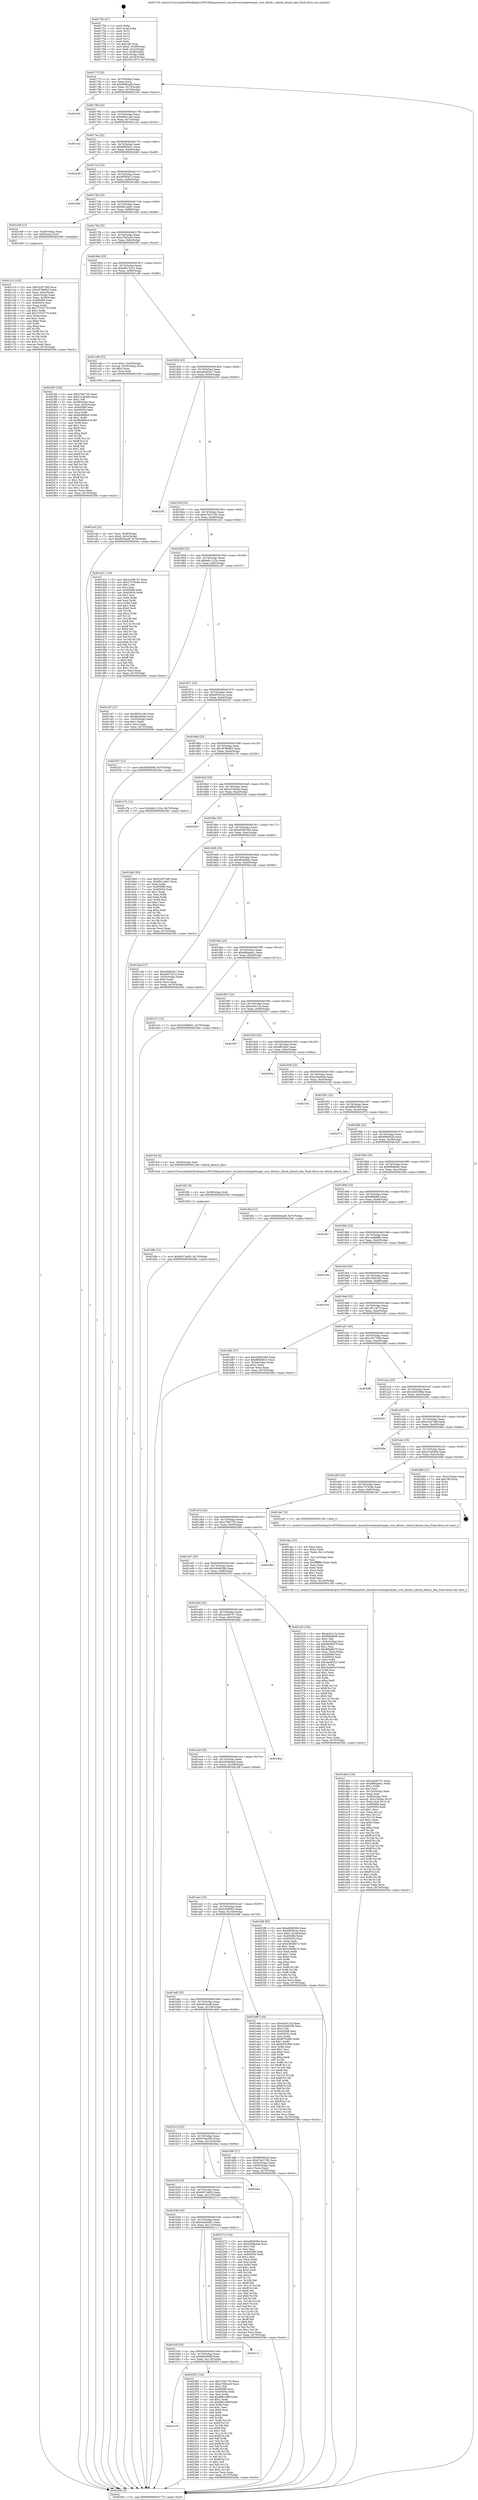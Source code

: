 digraph "0x401750" {
  label = "0x401750 (/mnt/c/Users/mathe/Desktop/tcc/POCII/binaries/extr_linuxdriverstargettarget_core_iblock.c_iblock_detach_hba_Final-ollvm.out::main(0))"
  labelloc = "t"
  node[shape=record]

  Entry [label="",width=0.3,height=0.3,shape=circle,fillcolor=black,style=filled]
  "0x40177f" [label="{
     0x40177f [23]\l
     | [instrs]\l
     &nbsp;&nbsp;0x40177f \<+3\>: mov -0x70(%rbp),%eax\l
     &nbsp;&nbsp;0x401782 \<+2\>: mov %eax,%ecx\l
     &nbsp;&nbsp;0x401784 \<+6\>: sub $0x84f0aa66,%ecx\l
     &nbsp;&nbsp;0x40178a \<+3\>: mov %eax,-0x74(%rbp)\l
     &nbsp;&nbsp;0x40178d \<+3\>: mov %ecx,-0x78(%rbp)\l
     &nbsp;&nbsp;0x401790 \<+6\>: je 0000000000402163 \<main+0xa13\>\l
  }"]
  "0x402163" [label="{
     0x402163\l
  }", style=dashed]
  "0x401796" [label="{
     0x401796 [22]\l
     | [instrs]\l
     &nbsp;&nbsp;0x401796 \<+5\>: jmp 000000000040179b \<main+0x4b\>\l
     &nbsp;&nbsp;0x40179b \<+3\>: mov -0x74(%rbp),%eax\l
     &nbsp;&nbsp;0x40179e \<+5\>: sub $0x895e1c6e,%eax\l
     &nbsp;&nbsp;0x4017a3 \<+3\>: mov %eax,-0x7c(%rbp)\l
     &nbsp;&nbsp;0x4017a6 \<+6\>: je 0000000000401ca2 \<main+0x552\>\l
  }"]
  Exit [label="",width=0.3,height=0.3,shape=circle,fillcolor=black,style=filled,peripheries=2]
  "0x401ca2" [label="{
     0x401ca2\l
  }", style=dashed]
  "0x4017ac" [label="{
     0x4017ac [22]\l
     | [instrs]\l
     &nbsp;&nbsp;0x4017ac \<+5\>: jmp 00000000004017b1 \<main+0x61\>\l
     &nbsp;&nbsp;0x4017b1 \<+3\>: mov -0x74(%rbp),%eax\l
     &nbsp;&nbsp;0x4017b4 \<+5\>: sub $0x8ef45b31,%eax\l
     &nbsp;&nbsp;0x4017b9 \<+3\>: mov %eax,-0x80(%rbp)\l
     &nbsp;&nbsp;0x4017bc \<+6\>: je 0000000000402249 \<main+0xaf9\>\l
  }"]
  "0x401b78" [label="{
     0x401b78\l
  }", style=dashed]
  "0x402249" [label="{
     0x402249\l
  }", style=dashed]
  "0x4017c2" [label="{
     0x4017c2 [25]\l
     | [instrs]\l
     &nbsp;&nbsp;0x4017c2 \<+5\>: jmp 00000000004017c7 \<main+0x77\>\l
     &nbsp;&nbsp;0x4017c7 \<+3\>: mov -0x74(%rbp),%eax\l
     &nbsp;&nbsp;0x4017ca \<+5\>: sub $0x8f385813,%eax\l
     &nbsp;&nbsp;0x4017cf \<+6\>: mov %eax,-0x84(%rbp)\l
     &nbsp;&nbsp;0x4017d5 \<+6\>: je 0000000000401b9d \<main+0x44d\>\l
  }"]
  "0x402363" [label="{
     0x402363 [144]\l
     | [instrs]\l
     &nbsp;&nbsp;0x402363 \<+5\>: mov $0x276b77f3,%eax\l
     &nbsp;&nbsp;0x402368 \<+5\>: mov $0xa70b5a20,%ecx\l
     &nbsp;&nbsp;0x40236d \<+2\>: mov $0x1,%dl\l
     &nbsp;&nbsp;0x40236f \<+7\>: mov 0x405068,%esi\l
     &nbsp;&nbsp;0x402376 \<+7\>: mov 0x405054,%edi\l
     &nbsp;&nbsp;0x40237d \<+3\>: mov %esi,%r8d\l
     &nbsp;&nbsp;0x402380 \<+7\>: add $0xd9610f9f,%r8d\l
     &nbsp;&nbsp;0x402387 \<+4\>: sub $0x1,%r8d\l
     &nbsp;&nbsp;0x40238b \<+7\>: sub $0xd9610f9f,%r8d\l
     &nbsp;&nbsp;0x402392 \<+4\>: imul %r8d,%esi\l
     &nbsp;&nbsp;0x402396 \<+3\>: and $0x1,%esi\l
     &nbsp;&nbsp;0x402399 \<+3\>: cmp $0x0,%esi\l
     &nbsp;&nbsp;0x40239c \<+4\>: sete %r9b\l
     &nbsp;&nbsp;0x4023a0 \<+3\>: cmp $0xa,%edi\l
     &nbsp;&nbsp;0x4023a3 \<+4\>: setl %r10b\l
     &nbsp;&nbsp;0x4023a7 \<+3\>: mov %r9b,%r11b\l
     &nbsp;&nbsp;0x4023aa \<+4\>: xor $0xff,%r11b\l
     &nbsp;&nbsp;0x4023ae \<+3\>: mov %r10b,%bl\l
     &nbsp;&nbsp;0x4023b1 \<+3\>: xor $0xff,%bl\l
     &nbsp;&nbsp;0x4023b4 \<+3\>: xor $0x1,%dl\l
     &nbsp;&nbsp;0x4023b7 \<+3\>: mov %r11b,%r14b\l
     &nbsp;&nbsp;0x4023ba \<+4\>: and $0xff,%r14b\l
     &nbsp;&nbsp;0x4023be \<+3\>: and %dl,%r9b\l
     &nbsp;&nbsp;0x4023c1 \<+3\>: mov %bl,%r15b\l
     &nbsp;&nbsp;0x4023c4 \<+4\>: and $0xff,%r15b\l
     &nbsp;&nbsp;0x4023c8 \<+3\>: and %dl,%r10b\l
     &nbsp;&nbsp;0x4023cb \<+3\>: or %r9b,%r14b\l
     &nbsp;&nbsp;0x4023ce \<+3\>: or %r10b,%r15b\l
     &nbsp;&nbsp;0x4023d1 \<+3\>: xor %r15b,%r14b\l
     &nbsp;&nbsp;0x4023d4 \<+3\>: or %bl,%r11b\l
     &nbsp;&nbsp;0x4023d7 \<+4\>: xor $0xff,%r11b\l
     &nbsp;&nbsp;0x4023db \<+3\>: or $0x1,%dl\l
     &nbsp;&nbsp;0x4023de \<+3\>: and %dl,%r11b\l
     &nbsp;&nbsp;0x4023e1 \<+3\>: or %r11b,%r14b\l
     &nbsp;&nbsp;0x4023e4 \<+4\>: test $0x1,%r14b\l
     &nbsp;&nbsp;0x4023e8 \<+3\>: cmovne %ecx,%eax\l
     &nbsp;&nbsp;0x4023eb \<+3\>: mov %eax,-0x70(%rbp)\l
     &nbsp;&nbsp;0x4023ee \<+5\>: jmp 000000000040258c \<main+0xe3c\>\l
  }"]
  "0x401b9d" [label="{
     0x401b9d\l
  }", style=dashed]
  "0x4017db" [label="{
     0x4017db [25]\l
     | [instrs]\l
     &nbsp;&nbsp;0x4017db \<+5\>: jmp 00000000004017e0 \<main+0x90\>\l
     &nbsp;&nbsp;0x4017e0 \<+3\>: mov -0x74(%rbp),%eax\l
     &nbsp;&nbsp;0x4017e3 \<+5\>: sub $0x99c1ad41,%eax\l
     &nbsp;&nbsp;0x4017e8 \<+6\>: mov %eax,-0x88(%rbp)\l
     &nbsp;&nbsp;0x4017ee \<+6\>: je 0000000000401c08 \<main+0x4b8\>\l
  }"]
  "0x401b5f" [label="{
     0x401b5f [25]\l
     | [instrs]\l
     &nbsp;&nbsp;0x401b5f \<+5\>: jmp 0000000000401b64 \<main+0x414\>\l
     &nbsp;&nbsp;0x401b64 \<+3\>: mov -0x74(%rbp),%eax\l
     &nbsp;&nbsp;0x401b67 \<+5\>: sub $0x6b00056f,%eax\l
     &nbsp;&nbsp;0x401b6c \<+6\>: mov %eax,-0x118(%rbp)\l
     &nbsp;&nbsp;0x401b72 \<+6\>: je 0000000000402363 \<main+0xc13\>\l
  }"]
  "0x401c08" [label="{
     0x401c08 [13]\l
     | [instrs]\l
     &nbsp;&nbsp;0x401c08 \<+4\>: mov -0x48(%rbp),%rax\l
     &nbsp;&nbsp;0x401c0c \<+4\>: mov 0x8(%rax),%rdi\l
     &nbsp;&nbsp;0x401c10 \<+5\>: call 0000000000401060 \<atoi@plt\>\l
     | [calls]\l
     &nbsp;&nbsp;0x401060 \{1\} (unknown)\l
  }"]
  "0x4017f4" [label="{
     0x4017f4 [25]\l
     | [instrs]\l
     &nbsp;&nbsp;0x4017f4 \<+5\>: jmp 00000000004017f9 \<main+0xa9\>\l
     &nbsp;&nbsp;0x4017f9 \<+3\>: mov -0x74(%rbp),%eax\l
     &nbsp;&nbsp;0x4017fc \<+5\>: sub $0xa70b5a20,%eax\l
     &nbsp;&nbsp;0x401801 \<+6\>: mov %eax,-0x8c(%rbp)\l
     &nbsp;&nbsp;0x401807 \<+6\>: je 00000000004023f3 \<main+0xca3\>\l
  }"]
  "0x402111" [label="{
     0x402111\l
  }", style=dashed]
  "0x4023f3" [label="{
     0x4023f3 [150]\l
     | [instrs]\l
     &nbsp;&nbsp;0x4023f3 \<+5\>: mov $0x276b77f3,%eax\l
     &nbsp;&nbsp;0x4023f8 \<+5\>: mov $0x231e045d,%ecx\l
     &nbsp;&nbsp;0x4023fd \<+2\>: mov $0x1,%dl\l
     &nbsp;&nbsp;0x4023ff \<+3\>: mov -0x38(%rbp),%esi\l
     &nbsp;&nbsp;0x402402 \<+3\>: mov %esi,-0x2c(%rbp)\l
     &nbsp;&nbsp;0x402405 \<+7\>: mov 0x405068,%esi\l
     &nbsp;&nbsp;0x40240c \<+7\>: mov 0x405054,%edi\l
     &nbsp;&nbsp;0x402413 \<+3\>: mov %esi,%r8d\l
     &nbsp;&nbsp;0x402416 \<+7\>: add $0xfb096bc0,%r8d\l
     &nbsp;&nbsp;0x40241d \<+4\>: sub $0x1,%r8d\l
     &nbsp;&nbsp;0x402421 \<+7\>: sub $0xfb096bc0,%r8d\l
     &nbsp;&nbsp;0x402428 \<+4\>: imul %r8d,%esi\l
     &nbsp;&nbsp;0x40242c \<+3\>: and $0x1,%esi\l
     &nbsp;&nbsp;0x40242f \<+3\>: cmp $0x0,%esi\l
     &nbsp;&nbsp;0x402432 \<+4\>: sete %r9b\l
     &nbsp;&nbsp;0x402436 \<+3\>: cmp $0xa,%edi\l
     &nbsp;&nbsp;0x402439 \<+4\>: setl %r10b\l
     &nbsp;&nbsp;0x40243d \<+3\>: mov %r9b,%r11b\l
     &nbsp;&nbsp;0x402440 \<+4\>: xor $0xff,%r11b\l
     &nbsp;&nbsp;0x402444 \<+3\>: mov %r10b,%bl\l
     &nbsp;&nbsp;0x402447 \<+3\>: xor $0xff,%bl\l
     &nbsp;&nbsp;0x40244a \<+3\>: xor $0x1,%dl\l
     &nbsp;&nbsp;0x40244d \<+3\>: mov %r11b,%r14b\l
     &nbsp;&nbsp;0x402450 \<+4\>: and $0xff,%r14b\l
     &nbsp;&nbsp;0x402454 \<+3\>: and %dl,%r9b\l
     &nbsp;&nbsp;0x402457 \<+3\>: mov %bl,%r15b\l
     &nbsp;&nbsp;0x40245a \<+4\>: and $0xff,%r15b\l
     &nbsp;&nbsp;0x40245e \<+3\>: and %dl,%r10b\l
     &nbsp;&nbsp;0x402461 \<+3\>: or %r9b,%r14b\l
     &nbsp;&nbsp;0x402464 \<+3\>: or %r10b,%r15b\l
     &nbsp;&nbsp;0x402467 \<+3\>: xor %r15b,%r14b\l
     &nbsp;&nbsp;0x40246a \<+3\>: or %bl,%r11b\l
     &nbsp;&nbsp;0x40246d \<+4\>: xor $0xff,%r11b\l
     &nbsp;&nbsp;0x402471 \<+3\>: or $0x1,%dl\l
     &nbsp;&nbsp;0x402474 \<+3\>: and %dl,%r11b\l
     &nbsp;&nbsp;0x402477 \<+3\>: or %r11b,%r14b\l
     &nbsp;&nbsp;0x40247a \<+4\>: test $0x1,%r14b\l
     &nbsp;&nbsp;0x40247e \<+3\>: cmovne %ecx,%eax\l
     &nbsp;&nbsp;0x402481 \<+3\>: mov %eax,-0x70(%rbp)\l
     &nbsp;&nbsp;0x402484 \<+5\>: jmp 000000000040258c \<main+0xe3c\>\l
  }"]
  "0x40180d" [label="{
     0x40180d [25]\l
     | [instrs]\l
     &nbsp;&nbsp;0x40180d \<+5\>: jmp 0000000000401812 \<main+0xc2\>\l
     &nbsp;&nbsp;0x401812 \<+3\>: mov -0x74(%rbp),%eax\l
     &nbsp;&nbsp;0x401815 \<+5\>: sub $0xa9072d12,%eax\l
     &nbsp;&nbsp;0x40181a \<+6\>: mov %eax,-0x90(%rbp)\l
     &nbsp;&nbsp;0x401820 \<+6\>: je 0000000000401cd8 \<main+0x588\>\l
  }"]
  "0x401b46" [label="{
     0x401b46 [25]\l
     | [instrs]\l
     &nbsp;&nbsp;0x401b46 \<+5\>: jmp 0000000000401b4b \<main+0x3fb\>\l
     &nbsp;&nbsp;0x401b4b \<+3\>: mov -0x74(%rbp),%eax\l
     &nbsp;&nbsp;0x401b4e \<+5\>: sub $0x6a2ebd01,%eax\l
     &nbsp;&nbsp;0x401b53 \<+6\>: mov %eax,-0x114(%rbp)\l
     &nbsp;&nbsp;0x401b59 \<+6\>: je 0000000000402111 \<main+0x9c1\>\l
  }"]
  "0x401cd8" [label="{
     0x401cd8 [23]\l
     | [instrs]\l
     &nbsp;&nbsp;0x401cd8 \<+7\>: movl $0x1,-0x50(%rbp)\l
     &nbsp;&nbsp;0x401cdf \<+4\>: movslq -0x50(%rbp),%rax\l
     &nbsp;&nbsp;0x401ce3 \<+4\>: shl $0x2,%rax\l
     &nbsp;&nbsp;0x401ce7 \<+3\>: mov %rax,%rdi\l
     &nbsp;&nbsp;0x401cea \<+5\>: call 0000000000401050 \<malloc@plt\>\l
     | [calls]\l
     &nbsp;&nbsp;0x401050 \{1\} (unknown)\l
  }"]
  "0x401826" [label="{
     0x401826 [25]\l
     | [instrs]\l
     &nbsp;&nbsp;0x401826 \<+5\>: jmp 000000000040182b \<main+0xdb\>\l
     &nbsp;&nbsp;0x40182b \<+3\>: mov -0x74(%rbp),%eax\l
     &nbsp;&nbsp;0x40182e \<+5\>: sub $0xad4d43a7,%eax\l
     &nbsp;&nbsp;0x401833 \<+6\>: mov %eax,-0x94(%rbp)\l
     &nbsp;&nbsp;0x401839 \<+6\>: je 0000000000402255 \<main+0xb05\>\l
  }"]
  "0x402272" [label="{
     0x402272 [134]\l
     | [instrs]\l
     &nbsp;&nbsp;0x402272 \<+5\>: mov $0xef0b9384,%eax\l
     &nbsp;&nbsp;0x402277 \<+5\>: mov $0x42b8e4ad,%ecx\l
     &nbsp;&nbsp;0x40227c \<+2\>: mov $0x1,%dl\l
     &nbsp;&nbsp;0x40227e \<+2\>: xor %esi,%esi\l
     &nbsp;&nbsp;0x402280 \<+7\>: mov 0x405068,%edi\l
     &nbsp;&nbsp;0x402287 \<+8\>: mov 0x405054,%r8d\l
     &nbsp;&nbsp;0x40228f \<+3\>: sub $0x1,%esi\l
     &nbsp;&nbsp;0x402292 \<+3\>: mov %edi,%r9d\l
     &nbsp;&nbsp;0x402295 \<+3\>: add %esi,%r9d\l
     &nbsp;&nbsp;0x402298 \<+4\>: imul %r9d,%edi\l
     &nbsp;&nbsp;0x40229c \<+3\>: and $0x1,%edi\l
     &nbsp;&nbsp;0x40229f \<+3\>: cmp $0x0,%edi\l
     &nbsp;&nbsp;0x4022a2 \<+4\>: sete %r10b\l
     &nbsp;&nbsp;0x4022a6 \<+4\>: cmp $0xa,%r8d\l
     &nbsp;&nbsp;0x4022aa \<+4\>: setl %r11b\l
     &nbsp;&nbsp;0x4022ae \<+3\>: mov %r10b,%bl\l
     &nbsp;&nbsp;0x4022b1 \<+3\>: xor $0xff,%bl\l
     &nbsp;&nbsp;0x4022b4 \<+3\>: mov %r11b,%r14b\l
     &nbsp;&nbsp;0x4022b7 \<+4\>: xor $0xff,%r14b\l
     &nbsp;&nbsp;0x4022bb \<+3\>: xor $0x0,%dl\l
     &nbsp;&nbsp;0x4022be \<+3\>: mov %bl,%r15b\l
     &nbsp;&nbsp;0x4022c1 \<+4\>: and $0x0,%r15b\l
     &nbsp;&nbsp;0x4022c5 \<+3\>: and %dl,%r10b\l
     &nbsp;&nbsp;0x4022c8 \<+3\>: mov %r14b,%r12b\l
     &nbsp;&nbsp;0x4022cb \<+4\>: and $0x0,%r12b\l
     &nbsp;&nbsp;0x4022cf \<+3\>: and %dl,%r11b\l
     &nbsp;&nbsp;0x4022d2 \<+3\>: or %r10b,%r15b\l
     &nbsp;&nbsp;0x4022d5 \<+3\>: or %r11b,%r12b\l
     &nbsp;&nbsp;0x4022d8 \<+3\>: xor %r12b,%r15b\l
     &nbsp;&nbsp;0x4022db \<+3\>: or %r14b,%bl\l
     &nbsp;&nbsp;0x4022de \<+3\>: xor $0xff,%bl\l
     &nbsp;&nbsp;0x4022e1 \<+3\>: or $0x0,%dl\l
     &nbsp;&nbsp;0x4022e4 \<+2\>: and %dl,%bl\l
     &nbsp;&nbsp;0x4022e6 \<+3\>: or %bl,%r15b\l
     &nbsp;&nbsp;0x4022e9 \<+4\>: test $0x1,%r15b\l
     &nbsp;&nbsp;0x4022ed \<+3\>: cmovne %ecx,%eax\l
     &nbsp;&nbsp;0x4022f0 \<+3\>: mov %eax,-0x70(%rbp)\l
     &nbsp;&nbsp;0x4022f3 \<+5\>: jmp 000000000040258c \<main+0xe3c\>\l
  }"]
  "0x402255" [label="{
     0x402255\l
  }", style=dashed]
  "0x40183f" [label="{
     0x40183f [25]\l
     | [instrs]\l
     &nbsp;&nbsp;0x40183f \<+5\>: jmp 0000000000401844 \<main+0xf4\>\l
     &nbsp;&nbsp;0x401844 \<+3\>: mov -0x74(%rbp),%eax\l
     &nbsp;&nbsp;0x401847 \<+5\>: sub $0xb7e01785,%eax\l
     &nbsp;&nbsp;0x40184c \<+6\>: mov %eax,-0x98(%rbp)\l
     &nbsp;&nbsp;0x401852 \<+6\>: je 0000000000401d21 \<main+0x5d1\>\l
  }"]
  "0x401b2d" [label="{
     0x401b2d [25]\l
     | [instrs]\l
     &nbsp;&nbsp;0x401b2d \<+5\>: jmp 0000000000401b32 \<main+0x3e2\>\l
     &nbsp;&nbsp;0x401b32 \<+3\>: mov -0x74(%rbp),%eax\l
     &nbsp;&nbsp;0x401b35 \<+5\>: sub $0x6937ab93,%eax\l
     &nbsp;&nbsp;0x401b3a \<+6\>: mov %eax,-0x110(%rbp)\l
     &nbsp;&nbsp;0x401b40 \<+6\>: je 0000000000402272 \<main+0xb22\>\l
  }"]
  "0x401d21" [label="{
     0x401d21 [134]\l
     | [instrs]\l
     &nbsp;&nbsp;0x401d21 \<+5\>: mov $0x2e26b747,%eax\l
     &nbsp;&nbsp;0x401d26 \<+5\>: mov $0x27479c9e,%ecx\l
     &nbsp;&nbsp;0x401d2b \<+2\>: mov $0x1,%dl\l
     &nbsp;&nbsp;0x401d2d \<+2\>: xor %esi,%esi\l
     &nbsp;&nbsp;0x401d2f \<+7\>: mov 0x405068,%edi\l
     &nbsp;&nbsp;0x401d36 \<+8\>: mov 0x405054,%r8d\l
     &nbsp;&nbsp;0x401d3e \<+3\>: sub $0x1,%esi\l
     &nbsp;&nbsp;0x401d41 \<+3\>: mov %edi,%r9d\l
     &nbsp;&nbsp;0x401d44 \<+3\>: add %esi,%r9d\l
     &nbsp;&nbsp;0x401d47 \<+4\>: imul %r9d,%edi\l
     &nbsp;&nbsp;0x401d4b \<+3\>: and $0x1,%edi\l
     &nbsp;&nbsp;0x401d4e \<+3\>: cmp $0x0,%edi\l
     &nbsp;&nbsp;0x401d51 \<+4\>: sete %r10b\l
     &nbsp;&nbsp;0x401d55 \<+4\>: cmp $0xa,%r8d\l
     &nbsp;&nbsp;0x401d59 \<+4\>: setl %r11b\l
     &nbsp;&nbsp;0x401d5d \<+3\>: mov %r10b,%bl\l
     &nbsp;&nbsp;0x401d60 \<+3\>: xor $0xff,%bl\l
     &nbsp;&nbsp;0x401d63 \<+3\>: mov %r11b,%r14b\l
     &nbsp;&nbsp;0x401d66 \<+4\>: xor $0xff,%r14b\l
     &nbsp;&nbsp;0x401d6a \<+3\>: xor $0x0,%dl\l
     &nbsp;&nbsp;0x401d6d \<+3\>: mov %bl,%r15b\l
     &nbsp;&nbsp;0x401d70 \<+4\>: and $0x0,%r15b\l
     &nbsp;&nbsp;0x401d74 \<+3\>: and %dl,%r10b\l
     &nbsp;&nbsp;0x401d77 \<+3\>: mov %r14b,%r12b\l
     &nbsp;&nbsp;0x401d7a \<+4\>: and $0x0,%r12b\l
     &nbsp;&nbsp;0x401d7e \<+3\>: and %dl,%r11b\l
     &nbsp;&nbsp;0x401d81 \<+3\>: or %r10b,%r15b\l
     &nbsp;&nbsp;0x401d84 \<+3\>: or %r11b,%r12b\l
     &nbsp;&nbsp;0x401d87 \<+3\>: xor %r12b,%r15b\l
     &nbsp;&nbsp;0x401d8a \<+3\>: or %r14b,%bl\l
     &nbsp;&nbsp;0x401d8d \<+3\>: xor $0xff,%bl\l
     &nbsp;&nbsp;0x401d90 \<+3\>: or $0x0,%dl\l
     &nbsp;&nbsp;0x401d93 \<+2\>: and %dl,%bl\l
     &nbsp;&nbsp;0x401d95 \<+3\>: or %bl,%r15b\l
     &nbsp;&nbsp;0x401d98 \<+4\>: test $0x1,%r15b\l
     &nbsp;&nbsp;0x401d9c \<+3\>: cmovne %ecx,%eax\l
     &nbsp;&nbsp;0x401d9f \<+3\>: mov %eax,-0x70(%rbp)\l
     &nbsp;&nbsp;0x401da2 \<+5\>: jmp 000000000040258c \<main+0xe3c\>\l
  }"]
  "0x401858" [label="{
     0x401858 [25]\l
     | [instrs]\l
     &nbsp;&nbsp;0x401858 \<+5\>: jmp 000000000040185d \<main+0x10d\>\l
     &nbsp;&nbsp;0x40185d \<+3\>: mov -0x74(%rbp),%eax\l
     &nbsp;&nbsp;0x401860 \<+5\>: sub $0xb8c1122e,%eax\l
     &nbsp;&nbsp;0x401865 \<+6\>: mov %eax,-0x9c(%rbp)\l
     &nbsp;&nbsp;0x40186b \<+6\>: je 0000000000401c87 \<main+0x537\>\l
  }"]
  "0x4020ea" [label="{
     0x4020ea\l
  }", style=dashed]
  "0x401c87" [label="{
     0x401c87 [27]\l
     | [instrs]\l
     &nbsp;&nbsp;0x401c87 \<+5\>: mov $0x895e1c6e,%eax\l
     &nbsp;&nbsp;0x401c8c \<+5\>: mov $0xd6cdd4dc,%ecx\l
     &nbsp;&nbsp;0x401c91 \<+3\>: mov -0x30(%rbp),%edx\l
     &nbsp;&nbsp;0x401c94 \<+3\>: cmp $0x1,%edx\l
     &nbsp;&nbsp;0x401c97 \<+3\>: cmovl %ecx,%eax\l
     &nbsp;&nbsp;0x401c9a \<+3\>: mov %eax,-0x70(%rbp)\l
     &nbsp;&nbsp;0x401c9d \<+5\>: jmp 000000000040258c \<main+0xe3c\>\l
  }"]
  "0x401871" [label="{
     0x401871 [25]\l
     | [instrs]\l
     &nbsp;&nbsp;0x401871 \<+5\>: jmp 0000000000401876 \<main+0x126\>\l
     &nbsp;&nbsp;0x401876 \<+3\>: mov -0x74(%rbp),%eax\l
     &nbsp;&nbsp;0x401879 \<+5\>: sub $0xbf5581ee,%eax\l
     &nbsp;&nbsp;0x40187e \<+6\>: mov %eax,-0xa0(%rbp)\l
     &nbsp;&nbsp;0x401884 \<+6\>: je 0000000000402357 \<main+0xc07\>\l
  }"]
  "0x401fdb" [label="{
     0x401fdb [12]\l
     | [instrs]\l
     &nbsp;&nbsp;0x401fdb \<+7\>: movl $0x6937ab93,-0x70(%rbp)\l
     &nbsp;&nbsp;0x401fe2 \<+5\>: jmp 000000000040258c \<main+0xe3c\>\l
  }"]
  "0x402357" [label="{
     0x402357 [12]\l
     | [instrs]\l
     &nbsp;&nbsp;0x402357 \<+7\>: movl $0x6b00056f,-0x70(%rbp)\l
     &nbsp;&nbsp;0x40235e \<+5\>: jmp 000000000040258c \<main+0xe3c\>\l
  }"]
  "0x40188a" [label="{
     0x40188a [25]\l
     | [instrs]\l
     &nbsp;&nbsp;0x40188a \<+5\>: jmp 000000000040188f \<main+0x13f\>\l
     &nbsp;&nbsp;0x40188f \<+3\>: mov -0x74(%rbp),%eax\l
     &nbsp;&nbsp;0x401892 \<+5\>: sub $0xc879b8b5,%eax\l
     &nbsp;&nbsp;0x401897 \<+6\>: mov %eax,-0xa4(%rbp)\l
     &nbsp;&nbsp;0x40189d \<+6\>: je 0000000000401c7b \<main+0x52b\>\l
  }"]
  "0x401fd2" [label="{
     0x401fd2 [9]\l
     | [instrs]\l
     &nbsp;&nbsp;0x401fd2 \<+4\>: mov -0x58(%rbp),%rdi\l
     &nbsp;&nbsp;0x401fd6 \<+5\>: call 0000000000401030 \<free@plt\>\l
     | [calls]\l
     &nbsp;&nbsp;0x401030 \{1\} (unknown)\l
  }"]
  "0x401c7b" [label="{
     0x401c7b [12]\l
     | [instrs]\l
     &nbsp;&nbsp;0x401c7b \<+7\>: movl $0xb8c1122e,-0x70(%rbp)\l
     &nbsp;&nbsp;0x401c82 \<+5\>: jmp 000000000040258c \<main+0xe3c\>\l
  }"]
  "0x4018a3" [label="{
     0x4018a3 [25]\l
     | [instrs]\l
     &nbsp;&nbsp;0x4018a3 \<+5\>: jmp 00000000004018a8 \<main+0x158\>\l
     &nbsp;&nbsp;0x4018a8 \<+3\>: mov -0x74(%rbp),%eax\l
     &nbsp;&nbsp;0x4018ab \<+5\>: sub $0xcb74dcbe,%eax\l
     &nbsp;&nbsp;0x4018b0 \<+6\>: mov %eax,-0xa8(%rbp)\l
     &nbsp;&nbsp;0x4018b6 \<+6\>: je 0000000000402526 \<main+0xdd6\>\l
  }"]
  "0x401de0" [label="{
     0x401de0 [156]\l
     | [instrs]\l
     &nbsp;&nbsp;0x401de0 \<+5\>: mov $0x2e26b747,%ecx\l
     &nbsp;&nbsp;0x401de5 \<+5\>: mov $0xd86aabe1,%edx\l
     &nbsp;&nbsp;0x401dea \<+3\>: mov $0x1,%r8b\l
     &nbsp;&nbsp;0x401ded \<+2\>: xor %esi,%esi\l
     &nbsp;&nbsp;0x401def \<+6\>: mov -0x120(%rbp),%edi\l
     &nbsp;&nbsp;0x401df5 \<+3\>: imul %eax,%edi\l
     &nbsp;&nbsp;0x401df8 \<+4\>: mov -0x58(%rbp),%r9\l
     &nbsp;&nbsp;0x401dfc \<+4\>: movslq -0x5c(%rbp),%r10\l
     &nbsp;&nbsp;0x401e00 \<+4\>: mov %edi,(%r9,%r10,4)\l
     &nbsp;&nbsp;0x401e04 \<+7\>: mov 0x405068,%eax\l
     &nbsp;&nbsp;0x401e0b \<+7\>: mov 0x405054,%edi\l
     &nbsp;&nbsp;0x401e12 \<+3\>: sub $0x1,%esi\l
     &nbsp;&nbsp;0x401e15 \<+3\>: mov %eax,%r11d\l
     &nbsp;&nbsp;0x401e18 \<+3\>: add %esi,%r11d\l
     &nbsp;&nbsp;0x401e1b \<+4\>: imul %r11d,%eax\l
     &nbsp;&nbsp;0x401e1f \<+3\>: and $0x1,%eax\l
     &nbsp;&nbsp;0x401e22 \<+3\>: cmp $0x0,%eax\l
     &nbsp;&nbsp;0x401e25 \<+3\>: sete %bl\l
     &nbsp;&nbsp;0x401e28 \<+3\>: cmp $0xa,%edi\l
     &nbsp;&nbsp;0x401e2b \<+4\>: setl %r14b\l
     &nbsp;&nbsp;0x401e2f \<+3\>: mov %bl,%r15b\l
     &nbsp;&nbsp;0x401e32 \<+4\>: xor $0xff,%r15b\l
     &nbsp;&nbsp;0x401e36 \<+3\>: mov %r14b,%r12b\l
     &nbsp;&nbsp;0x401e39 \<+4\>: xor $0xff,%r12b\l
     &nbsp;&nbsp;0x401e3d \<+4\>: xor $0x1,%r8b\l
     &nbsp;&nbsp;0x401e41 \<+3\>: mov %r15b,%r13b\l
     &nbsp;&nbsp;0x401e44 \<+4\>: and $0xff,%r13b\l
     &nbsp;&nbsp;0x401e48 \<+3\>: and %r8b,%bl\l
     &nbsp;&nbsp;0x401e4b \<+3\>: mov %r12b,%al\l
     &nbsp;&nbsp;0x401e4e \<+2\>: and $0xff,%al\l
     &nbsp;&nbsp;0x401e50 \<+3\>: and %r8b,%r14b\l
     &nbsp;&nbsp;0x401e53 \<+3\>: or %bl,%r13b\l
     &nbsp;&nbsp;0x401e56 \<+3\>: or %r14b,%al\l
     &nbsp;&nbsp;0x401e59 \<+3\>: xor %al,%r13b\l
     &nbsp;&nbsp;0x401e5c \<+3\>: or %r12b,%r15b\l
     &nbsp;&nbsp;0x401e5f \<+4\>: xor $0xff,%r15b\l
     &nbsp;&nbsp;0x401e63 \<+4\>: or $0x1,%r8b\l
     &nbsp;&nbsp;0x401e67 \<+3\>: and %r8b,%r15b\l
     &nbsp;&nbsp;0x401e6a \<+3\>: or %r15b,%r13b\l
     &nbsp;&nbsp;0x401e6d \<+4\>: test $0x1,%r13b\l
     &nbsp;&nbsp;0x401e71 \<+3\>: cmovne %edx,%ecx\l
     &nbsp;&nbsp;0x401e74 \<+3\>: mov %ecx,-0x70(%rbp)\l
     &nbsp;&nbsp;0x401e77 \<+5\>: jmp 000000000040258c \<main+0xe3c\>\l
  }"]
  "0x402526" [label="{
     0x402526\l
  }", style=dashed]
  "0x4018bc" [label="{
     0x4018bc [25]\l
     | [instrs]\l
     &nbsp;&nbsp;0x4018bc \<+5\>: jmp 00000000004018c1 \<main+0x171\>\l
     &nbsp;&nbsp;0x4018c1 \<+3\>: mov -0x74(%rbp),%eax\l
     &nbsp;&nbsp;0x4018c4 \<+5\>: sub $0xd30922b0,%eax\l
     &nbsp;&nbsp;0x4018c9 \<+6\>: mov %eax,-0xac(%rbp)\l
     &nbsp;&nbsp;0x4018cf \<+6\>: je 0000000000401bb5 \<main+0x465\>\l
  }"]
  "0x401dac" [label="{
     0x401dac [52]\l
     | [instrs]\l
     &nbsp;&nbsp;0x401dac \<+2\>: xor %ecx,%ecx\l
     &nbsp;&nbsp;0x401dae \<+5\>: mov $0x2,%edx\l
     &nbsp;&nbsp;0x401db3 \<+6\>: mov %edx,-0x11c(%rbp)\l
     &nbsp;&nbsp;0x401db9 \<+1\>: cltd\l
     &nbsp;&nbsp;0x401dba \<+6\>: mov -0x11c(%rbp),%esi\l
     &nbsp;&nbsp;0x401dc0 \<+2\>: idiv %esi\l
     &nbsp;&nbsp;0x401dc2 \<+6\>: imul $0xfffffffe,%edx,%edx\l
     &nbsp;&nbsp;0x401dc8 \<+2\>: mov %ecx,%edi\l
     &nbsp;&nbsp;0x401dca \<+2\>: sub %edx,%edi\l
     &nbsp;&nbsp;0x401dcc \<+2\>: mov %ecx,%edx\l
     &nbsp;&nbsp;0x401dce \<+3\>: sub $0x1,%edx\l
     &nbsp;&nbsp;0x401dd1 \<+2\>: add %edx,%edi\l
     &nbsp;&nbsp;0x401dd3 \<+2\>: sub %edi,%ecx\l
     &nbsp;&nbsp;0x401dd5 \<+6\>: mov %ecx,-0x120(%rbp)\l
     &nbsp;&nbsp;0x401ddb \<+5\>: call 0000000000401160 \<next_i\>\l
     | [calls]\l
     &nbsp;&nbsp;0x401160 \{1\} (/mnt/c/Users/mathe/Desktop/tcc/POCII/binaries/extr_linuxdriverstargettarget_core_iblock.c_iblock_detach_hba_Final-ollvm.out::next_i)\l
  }"]
  "0x401bb5" [label="{
     0x401bb5 [83]\l
     | [instrs]\l
     &nbsp;&nbsp;0x401bb5 \<+5\>: mov $0x22c873d9,%eax\l
     &nbsp;&nbsp;0x401bba \<+5\>: mov $0x99c1ad41,%ecx\l
     &nbsp;&nbsp;0x401bbf \<+2\>: xor %edx,%edx\l
     &nbsp;&nbsp;0x401bc1 \<+7\>: mov 0x405068,%esi\l
     &nbsp;&nbsp;0x401bc8 \<+7\>: mov 0x405054,%edi\l
     &nbsp;&nbsp;0x401bcf \<+3\>: sub $0x1,%edx\l
     &nbsp;&nbsp;0x401bd2 \<+3\>: mov %esi,%r8d\l
     &nbsp;&nbsp;0x401bd5 \<+3\>: add %edx,%r8d\l
     &nbsp;&nbsp;0x401bd8 \<+4\>: imul %r8d,%esi\l
     &nbsp;&nbsp;0x401bdc \<+3\>: and $0x1,%esi\l
     &nbsp;&nbsp;0x401bdf \<+3\>: cmp $0x0,%esi\l
     &nbsp;&nbsp;0x401be2 \<+4\>: sete %r9b\l
     &nbsp;&nbsp;0x401be6 \<+3\>: cmp $0xa,%edi\l
     &nbsp;&nbsp;0x401be9 \<+4\>: setl %r10b\l
     &nbsp;&nbsp;0x401bed \<+3\>: mov %r9b,%r11b\l
     &nbsp;&nbsp;0x401bf0 \<+3\>: and %r10b,%r11b\l
     &nbsp;&nbsp;0x401bf3 \<+3\>: xor %r10b,%r9b\l
     &nbsp;&nbsp;0x401bf6 \<+3\>: or %r9b,%r11b\l
     &nbsp;&nbsp;0x401bf9 \<+4\>: test $0x1,%r11b\l
     &nbsp;&nbsp;0x401bfd \<+3\>: cmovne %ecx,%eax\l
     &nbsp;&nbsp;0x401c00 \<+3\>: mov %eax,-0x70(%rbp)\l
     &nbsp;&nbsp;0x401c03 \<+5\>: jmp 000000000040258c \<main+0xe3c\>\l
  }"]
  "0x4018d5" [label="{
     0x4018d5 [25]\l
     | [instrs]\l
     &nbsp;&nbsp;0x4018d5 \<+5\>: jmp 00000000004018da \<main+0x18a\>\l
     &nbsp;&nbsp;0x4018da \<+3\>: mov -0x74(%rbp),%eax\l
     &nbsp;&nbsp;0x4018dd \<+5\>: sub $0xd6cdd4dc,%eax\l
     &nbsp;&nbsp;0x4018e2 \<+6\>: mov %eax,-0xb0(%rbp)\l
     &nbsp;&nbsp;0x4018e8 \<+6\>: je 0000000000401cbd \<main+0x56d\>\l
  }"]
  "0x401b14" [label="{
     0x401b14 [25]\l
     | [instrs]\l
     &nbsp;&nbsp;0x401b14 \<+5\>: jmp 0000000000401b19 \<main+0x3c9\>\l
     &nbsp;&nbsp;0x401b19 \<+3\>: mov -0x74(%rbp),%eax\l
     &nbsp;&nbsp;0x401b1c \<+5\>: sub $0x615ea35b,%eax\l
     &nbsp;&nbsp;0x401b21 \<+6\>: mov %eax,-0x10c(%rbp)\l
     &nbsp;&nbsp;0x401b27 \<+6\>: je 00000000004020ea \<main+0x99a\>\l
  }"]
  "0x401cbd" [label="{
     0x401cbd [27]\l
     | [instrs]\l
     &nbsp;&nbsp;0x401cbd \<+5\>: mov $0xad4d43a7,%eax\l
     &nbsp;&nbsp;0x401cc2 \<+5\>: mov $0xa9072d12,%ecx\l
     &nbsp;&nbsp;0x401cc7 \<+3\>: mov -0x30(%rbp),%edx\l
     &nbsp;&nbsp;0x401cca \<+3\>: cmp $0x0,%edx\l
     &nbsp;&nbsp;0x401ccd \<+3\>: cmove %ecx,%eax\l
     &nbsp;&nbsp;0x401cd0 \<+3\>: mov %eax,-0x70(%rbp)\l
     &nbsp;&nbsp;0x401cd3 \<+5\>: jmp 000000000040258c \<main+0xe3c\>\l
  }"]
  "0x4018ee" [label="{
     0x4018ee [25]\l
     | [instrs]\l
     &nbsp;&nbsp;0x4018ee \<+5\>: jmp 00000000004018f3 \<main+0x1a3\>\l
     &nbsp;&nbsp;0x4018f3 \<+3\>: mov -0x74(%rbp),%eax\l
     &nbsp;&nbsp;0x4018f6 \<+5\>: sub $0xd86aabe1,%eax\l
     &nbsp;&nbsp;0x4018fb \<+6\>: mov %eax,-0xb4(%rbp)\l
     &nbsp;&nbsp;0x401901 \<+6\>: je 0000000000401e7c \<main+0x72c\>\l
  }"]
  "0x401d06" [label="{
     0x401d06 [27]\l
     | [instrs]\l
     &nbsp;&nbsp;0x401d06 \<+5\>: mov $0xf6809b26,%eax\l
     &nbsp;&nbsp;0x401d0b \<+5\>: mov $0xb7e01785,%ecx\l
     &nbsp;&nbsp;0x401d10 \<+3\>: mov -0x5c(%rbp),%edx\l
     &nbsp;&nbsp;0x401d13 \<+3\>: cmp -0x50(%rbp),%edx\l
     &nbsp;&nbsp;0x401d16 \<+3\>: cmovl %ecx,%eax\l
     &nbsp;&nbsp;0x401d19 \<+3\>: mov %eax,-0x70(%rbp)\l
     &nbsp;&nbsp;0x401d1c \<+5\>: jmp 000000000040258c \<main+0xe3c\>\l
  }"]
  "0x401e7c" [label="{
     0x401e7c [12]\l
     | [instrs]\l
     &nbsp;&nbsp;0x401e7c \<+7\>: movl $0x520f00b3,-0x70(%rbp)\l
     &nbsp;&nbsp;0x401e83 \<+5\>: jmp 000000000040258c \<main+0xe3c\>\l
  }"]
  "0x401907" [label="{
     0x401907 [25]\l
     | [instrs]\l
     &nbsp;&nbsp;0x401907 \<+5\>: jmp 000000000040190c \<main+0x1bc\>\l
     &nbsp;&nbsp;0x40190c \<+3\>: mov -0x74(%rbp),%eax\l
     &nbsp;&nbsp;0x40190f \<+5\>: sub $0xdcf3c13a,%eax\l
     &nbsp;&nbsp;0x401914 \<+6\>: mov %eax,-0xb8(%rbp)\l
     &nbsp;&nbsp;0x40191a \<+6\>: je 0000000000402507 \<main+0xdb7\>\l
  }"]
  "0x401afb" [label="{
     0x401afb [25]\l
     | [instrs]\l
     &nbsp;&nbsp;0x401afb \<+5\>: jmp 0000000000401b00 \<main+0x3b0\>\l
     &nbsp;&nbsp;0x401b00 \<+3\>: mov -0x74(%rbp),%eax\l
     &nbsp;&nbsp;0x401b03 \<+5\>: sub $0x6054acff,%eax\l
     &nbsp;&nbsp;0x401b08 \<+6\>: mov %eax,-0x108(%rbp)\l
     &nbsp;&nbsp;0x401b0e \<+6\>: je 0000000000401d06 \<main+0x5b6\>\l
  }"]
  "0x402507" [label="{
     0x402507\l
  }", style=dashed]
  "0x401920" [label="{
     0x401920 [25]\l
     | [instrs]\l
     &nbsp;&nbsp;0x401920 \<+5\>: jmp 0000000000401925 \<main+0x1d5\>\l
     &nbsp;&nbsp;0x401925 \<+3\>: mov -0x74(%rbp),%eax\l
     &nbsp;&nbsp;0x401928 \<+5\>: sub $0xdf61dfcc,%eax\l
     &nbsp;&nbsp;0x40192d \<+6\>: mov %eax,-0xbc(%rbp)\l
     &nbsp;&nbsp;0x401933 \<+6\>: je 000000000040203a \<main+0x8ea\>\l
  }"]
  "0x401e88" [label="{
     0x401e88 [144]\l
     | [instrs]\l
     &nbsp;&nbsp;0x401e88 \<+5\>: mov $0xdcf3c13a,%eax\l
     &nbsp;&nbsp;0x401e8d \<+5\>: mov $0x2d446208,%ecx\l
     &nbsp;&nbsp;0x401e92 \<+2\>: mov $0x1,%dl\l
     &nbsp;&nbsp;0x401e94 \<+7\>: mov 0x405068,%esi\l
     &nbsp;&nbsp;0x401e9b \<+7\>: mov 0x405054,%edi\l
     &nbsp;&nbsp;0x401ea2 \<+3\>: mov %esi,%r8d\l
     &nbsp;&nbsp;0x401ea5 \<+7\>: add $0x6f7028f0,%r8d\l
     &nbsp;&nbsp;0x401eac \<+4\>: sub $0x1,%r8d\l
     &nbsp;&nbsp;0x401eb0 \<+7\>: sub $0x6f7028f0,%r8d\l
     &nbsp;&nbsp;0x401eb7 \<+4\>: imul %r8d,%esi\l
     &nbsp;&nbsp;0x401ebb \<+3\>: and $0x1,%esi\l
     &nbsp;&nbsp;0x401ebe \<+3\>: cmp $0x0,%esi\l
     &nbsp;&nbsp;0x401ec1 \<+4\>: sete %r9b\l
     &nbsp;&nbsp;0x401ec5 \<+3\>: cmp $0xa,%edi\l
     &nbsp;&nbsp;0x401ec8 \<+4\>: setl %r10b\l
     &nbsp;&nbsp;0x401ecc \<+3\>: mov %r9b,%r11b\l
     &nbsp;&nbsp;0x401ecf \<+4\>: xor $0xff,%r11b\l
     &nbsp;&nbsp;0x401ed3 \<+3\>: mov %r10b,%bl\l
     &nbsp;&nbsp;0x401ed6 \<+3\>: xor $0xff,%bl\l
     &nbsp;&nbsp;0x401ed9 \<+3\>: xor $0x1,%dl\l
     &nbsp;&nbsp;0x401edc \<+3\>: mov %r11b,%r14b\l
     &nbsp;&nbsp;0x401edf \<+4\>: and $0xff,%r14b\l
     &nbsp;&nbsp;0x401ee3 \<+3\>: and %dl,%r9b\l
     &nbsp;&nbsp;0x401ee6 \<+3\>: mov %bl,%r15b\l
     &nbsp;&nbsp;0x401ee9 \<+4\>: and $0xff,%r15b\l
     &nbsp;&nbsp;0x401eed \<+3\>: and %dl,%r10b\l
     &nbsp;&nbsp;0x401ef0 \<+3\>: or %r9b,%r14b\l
     &nbsp;&nbsp;0x401ef3 \<+3\>: or %r10b,%r15b\l
     &nbsp;&nbsp;0x401ef6 \<+3\>: xor %r15b,%r14b\l
     &nbsp;&nbsp;0x401ef9 \<+3\>: or %bl,%r11b\l
     &nbsp;&nbsp;0x401efc \<+4\>: xor $0xff,%r11b\l
     &nbsp;&nbsp;0x401f00 \<+3\>: or $0x1,%dl\l
     &nbsp;&nbsp;0x401f03 \<+3\>: and %dl,%r11b\l
     &nbsp;&nbsp;0x401f06 \<+3\>: or %r11b,%r14b\l
     &nbsp;&nbsp;0x401f09 \<+4\>: test $0x1,%r14b\l
     &nbsp;&nbsp;0x401f0d \<+3\>: cmovne %ecx,%eax\l
     &nbsp;&nbsp;0x401f10 \<+3\>: mov %eax,-0x70(%rbp)\l
     &nbsp;&nbsp;0x401f13 \<+5\>: jmp 000000000040258c \<main+0xe3c\>\l
  }"]
  "0x40203a" [label="{
     0x40203a\l
  }", style=dashed]
  "0x401939" [label="{
     0x401939 [25]\l
     | [instrs]\l
     &nbsp;&nbsp;0x401939 \<+5\>: jmp 000000000040193e \<main+0x1ee\>\l
     &nbsp;&nbsp;0x40193e \<+3\>: mov -0x74(%rbp),%eax\l
     &nbsp;&nbsp;0x401941 \<+5\>: sub $0xe39ad0ad,%eax\l
     &nbsp;&nbsp;0x401946 \<+6\>: mov %eax,-0xc0(%rbp)\l
     &nbsp;&nbsp;0x40194c \<+6\>: je 0000000000402182 \<main+0xa32\>\l
  }"]
  "0x401ae2" [label="{
     0x401ae2 [25]\l
     | [instrs]\l
     &nbsp;&nbsp;0x401ae2 \<+5\>: jmp 0000000000401ae7 \<main+0x397\>\l
     &nbsp;&nbsp;0x401ae7 \<+3\>: mov -0x74(%rbp),%eax\l
     &nbsp;&nbsp;0x401aea \<+5\>: sub $0x520f00b3,%eax\l
     &nbsp;&nbsp;0x401aef \<+6\>: mov %eax,-0x104(%rbp)\l
     &nbsp;&nbsp;0x401af5 \<+6\>: je 0000000000401e88 \<main+0x738\>\l
  }"]
  "0x402182" [label="{
     0x402182\l
  }", style=dashed]
  "0x401952" [label="{
     0x401952 [25]\l
     | [instrs]\l
     &nbsp;&nbsp;0x401952 \<+5\>: jmp 0000000000401957 \<main+0x207\>\l
     &nbsp;&nbsp;0x401957 \<+3\>: mov -0x74(%rbp),%eax\l
     &nbsp;&nbsp;0x40195a \<+5\>: sub $0xef0b9384,%eax\l
     &nbsp;&nbsp;0x40195f \<+6\>: mov %eax,-0xc4(%rbp)\l
     &nbsp;&nbsp;0x401965 \<+6\>: je 0000000000402572 \<main+0xe22\>\l
  }"]
  "0x4022f8" [label="{
     0x4022f8 [95]\l
     | [instrs]\l
     &nbsp;&nbsp;0x4022f8 \<+5\>: mov $0xef0b9384,%eax\l
     &nbsp;&nbsp;0x4022fd \<+5\>: mov $0xbf5581ee,%ecx\l
     &nbsp;&nbsp;0x402302 \<+7\>: movl $0x0,-0x38(%rbp)\l
     &nbsp;&nbsp;0x402309 \<+7\>: mov 0x405068,%edx\l
     &nbsp;&nbsp;0x402310 \<+7\>: mov 0x405054,%esi\l
     &nbsp;&nbsp;0x402317 \<+2\>: mov %edx,%edi\l
     &nbsp;&nbsp;0x402319 \<+6\>: sub $0x43948b74,%edi\l
     &nbsp;&nbsp;0x40231f \<+3\>: sub $0x1,%edi\l
     &nbsp;&nbsp;0x402322 \<+6\>: add $0x43948b74,%edi\l
     &nbsp;&nbsp;0x402328 \<+3\>: imul %edi,%edx\l
     &nbsp;&nbsp;0x40232b \<+3\>: and $0x1,%edx\l
     &nbsp;&nbsp;0x40232e \<+3\>: cmp $0x0,%edx\l
     &nbsp;&nbsp;0x402331 \<+4\>: sete %r8b\l
     &nbsp;&nbsp;0x402335 \<+3\>: cmp $0xa,%esi\l
     &nbsp;&nbsp;0x402338 \<+4\>: setl %r9b\l
     &nbsp;&nbsp;0x40233c \<+3\>: mov %r8b,%r10b\l
     &nbsp;&nbsp;0x40233f \<+3\>: and %r9b,%r10b\l
     &nbsp;&nbsp;0x402342 \<+3\>: xor %r9b,%r8b\l
     &nbsp;&nbsp;0x402345 \<+3\>: or %r8b,%r10b\l
     &nbsp;&nbsp;0x402348 \<+4\>: test $0x1,%r10b\l
     &nbsp;&nbsp;0x40234c \<+3\>: cmovne %ecx,%eax\l
     &nbsp;&nbsp;0x40234f \<+3\>: mov %eax,-0x70(%rbp)\l
     &nbsp;&nbsp;0x402352 \<+5\>: jmp 000000000040258c \<main+0xe3c\>\l
  }"]
  "0x402572" [label="{
     0x402572\l
  }", style=dashed]
  "0x40196b" [label="{
     0x40196b [25]\l
     | [instrs]\l
     &nbsp;&nbsp;0x40196b \<+5\>: jmp 0000000000401970 \<main+0x220\>\l
     &nbsp;&nbsp;0x401970 \<+3\>: mov -0x74(%rbp),%eax\l
     &nbsp;&nbsp;0x401973 \<+5\>: sub $0xf6809b26,%eax\l
     &nbsp;&nbsp;0x401978 \<+6\>: mov %eax,-0xc8(%rbp)\l
     &nbsp;&nbsp;0x40197e \<+6\>: je 0000000000401fc9 \<main+0x879\>\l
  }"]
  "0x401ac9" [label="{
     0x401ac9 [25]\l
     | [instrs]\l
     &nbsp;&nbsp;0x401ac9 \<+5\>: jmp 0000000000401ace \<main+0x37e\>\l
     &nbsp;&nbsp;0x401ace \<+3\>: mov -0x74(%rbp),%eax\l
     &nbsp;&nbsp;0x401ad1 \<+5\>: sub $0x42b8e4ad,%eax\l
     &nbsp;&nbsp;0x401ad6 \<+6\>: mov %eax,-0x100(%rbp)\l
     &nbsp;&nbsp;0x401adc \<+6\>: je 00000000004022f8 \<main+0xba8\>\l
  }"]
  "0x401fc9" [label="{
     0x401fc9 [9]\l
     | [instrs]\l
     &nbsp;&nbsp;0x401fc9 \<+4\>: mov -0x58(%rbp),%rdi\l
     &nbsp;&nbsp;0x401fcd \<+5\>: call 00000000004015a0 \<iblock_detach_hba\>\l
     | [calls]\l
     &nbsp;&nbsp;0x4015a0 \{1\} (/mnt/c/Users/mathe/Desktop/tcc/POCII/binaries/extr_linuxdriverstargettarget_core_iblock.c_iblock_detach_hba_Final-ollvm.out::iblock_detach_hba)\l
  }"]
  "0x401984" [label="{
     0x401984 [25]\l
     | [instrs]\l
     &nbsp;&nbsp;0x401984 \<+5\>: jmp 0000000000401989 \<main+0x239\>\l
     &nbsp;&nbsp;0x401989 \<+3\>: mov -0x74(%rbp),%eax\l
     &nbsp;&nbsp;0x40198c \<+5\>: sub $0xf98a6bfd,%eax\l
     &nbsp;&nbsp;0x401991 \<+6\>: mov %eax,-0xcc(%rbp)\l
     &nbsp;&nbsp;0x401997 \<+6\>: je 0000000000401fbd \<main+0x86d\>\l
  }"]
  "0x4024ba" [label="{
     0x4024ba\l
  }", style=dashed]
  "0x401fbd" [label="{
     0x401fbd [12]\l
     | [instrs]\l
     &nbsp;&nbsp;0x401fbd \<+7\>: movl $0x6054acff,-0x70(%rbp)\l
     &nbsp;&nbsp;0x401fc4 \<+5\>: jmp 000000000040258c \<main+0xe3c\>\l
  }"]
  "0x40199d" [label="{
     0x40199d [25]\l
     | [instrs]\l
     &nbsp;&nbsp;0x40199d \<+5\>: jmp 00000000004019a2 \<main+0x252\>\l
     &nbsp;&nbsp;0x4019a2 \<+3\>: mov -0x74(%rbp),%eax\l
     &nbsp;&nbsp;0x4019a5 \<+5\>: sub $0x6886f69,%eax\l
     &nbsp;&nbsp;0x4019aa \<+6\>: mov %eax,-0xd0(%rbp)\l
     &nbsp;&nbsp;0x4019b0 \<+6\>: je 0000000000401fe7 \<main+0x897\>\l
  }"]
  "0x401ab0" [label="{
     0x401ab0 [25]\l
     | [instrs]\l
     &nbsp;&nbsp;0x401ab0 \<+5\>: jmp 0000000000401ab5 \<main+0x365\>\l
     &nbsp;&nbsp;0x401ab5 \<+3\>: mov -0x74(%rbp),%eax\l
     &nbsp;&nbsp;0x401ab8 \<+5\>: sub $0x2e26b747,%eax\l
     &nbsp;&nbsp;0x401abd \<+6\>: mov %eax,-0xfc(%rbp)\l
     &nbsp;&nbsp;0x401ac3 \<+6\>: je 00000000004024ba \<main+0xd6a\>\l
  }"]
  "0x401fe7" [label="{
     0x401fe7\l
  }", style=dashed]
  "0x4019b6" [label="{
     0x4019b6 [25]\l
     | [instrs]\l
     &nbsp;&nbsp;0x4019b6 \<+5\>: jmp 00000000004019bb \<main+0x26b\>\l
     &nbsp;&nbsp;0x4019bb \<+3\>: mov -0x74(%rbp),%eax\l
     &nbsp;&nbsp;0x4019be \<+5\>: sub $0x1ea689f8,%eax\l
     &nbsp;&nbsp;0x4019c3 \<+6\>: mov %eax,-0xd4(%rbp)\l
     &nbsp;&nbsp;0x4019c9 \<+6\>: je 00000000004021da \<main+0xa8a\>\l
  }"]
  "0x401f18" [label="{
     0x401f18 [165]\l
     | [instrs]\l
     &nbsp;&nbsp;0x401f18 \<+5\>: mov $0xdcf3c13a,%eax\l
     &nbsp;&nbsp;0x401f1d \<+5\>: mov $0xf98a6bfd,%ecx\l
     &nbsp;&nbsp;0x401f22 \<+2\>: mov $0x1,%dl\l
     &nbsp;&nbsp;0x401f24 \<+3\>: mov -0x5c(%rbp),%esi\l
     &nbsp;&nbsp;0x401f27 \<+6\>: sub $0x66b8607f,%esi\l
     &nbsp;&nbsp;0x401f2d \<+3\>: add $0x1,%esi\l
     &nbsp;&nbsp;0x401f30 \<+6\>: add $0x66b8607f,%esi\l
     &nbsp;&nbsp;0x401f36 \<+3\>: mov %esi,-0x5c(%rbp)\l
     &nbsp;&nbsp;0x401f39 \<+7\>: mov 0x405068,%esi\l
     &nbsp;&nbsp;0x401f40 \<+7\>: mov 0x405054,%edi\l
     &nbsp;&nbsp;0x401f47 \<+3\>: mov %esi,%r8d\l
     &nbsp;&nbsp;0x401f4a \<+7\>: add $0xc4e49323,%r8d\l
     &nbsp;&nbsp;0x401f51 \<+4\>: sub $0x1,%r8d\l
     &nbsp;&nbsp;0x401f55 \<+7\>: sub $0xc4e49323,%r8d\l
     &nbsp;&nbsp;0x401f5c \<+4\>: imul %r8d,%esi\l
     &nbsp;&nbsp;0x401f60 \<+3\>: and $0x1,%esi\l
     &nbsp;&nbsp;0x401f63 \<+3\>: cmp $0x0,%esi\l
     &nbsp;&nbsp;0x401f66 \<+4\>: sete %r9b\l
     &nbsp;&nbsp;0x401f6a \<+3\>: cmp $0xa,%edi\l
     &nbsp;&nbsp;0x401f6d \<+4\>: setl %r10b\l
     &nbsp;&nbsp;0x401f71 \<+3\>: mov %r9b,%r11b\l
     &nbsp;&nbsp;0x401f74 \<+4\>: xor $0xff,%r11b\l
     &nbsp;&nbsp;0x401f78 \<+3\>: mov %r10b,%bl\l
     &nbsp;&nbsp;0x401f7b \<+3\>: xor $0xff,%bl\l
     &nbsp;&nbsp;0x401f7e \<+3\>: xor $0x0,%dl\l
     &nbsp;&nbsp;0x401f81 \<+3\>: mov %r11b,%r14b\l
     &nbsp;&nbsp;0x401f84 \<+4\>: and $0x0,%r14b\l
     &nbsp;&nbsp;0x401f88 \<+3\>: and %dl,%r9b\l
     &nbsp;&nbsp;0x401f8b \<+3\>: mov %bl,%r15b\l
     &nbsp;&nbsp;0x401f8e \<+4\>: and $0x0,%r15b\l
     &nbsp;&nbsp;0x401f92 \<+3\>: and %dl,%r10b\l
     &nbsp;&nbsp;0x401f95 \<+3\>: or %r9b,%r14b\l
     &nbsp;&nbsp;0x401f98 \<+3\>: or %r10b,%r15b\l
     &nbsp;&nbsp;0x401f9b \<+3\>: xor %r15b,%r14b\l
     &nbsp;&nbsp;0x401f9e \<+3\>: or %bl,%r11b\l
     &nbsp;&nbsp;0x401fa1 \<+4\>: xor $0xff,%r11b\l
     &nbsp;&nbsp;0x401fa5 \<+3\>: or $0x0,%dl\l
     &nbsp;&nbsp;0x401fa8 \<+3\>: and %dl,%r11b\l
     &nbsp;&nbsp;0x401fab \<+3\>: or %r11b,%r14b\l
     &nbsp;&nbsp;0x401fae \<+4\>: test $0x1,%r14b\l
     &nbsp;&nbsp;0x401fb2 \<+3\>: cmovne %ecx,%eax\l
     &nbsp;&nbsp;0x401fb5 \<+3\>: mov %eax,-0x70(%rbp)\l
     &nbsp;&nbsp;0x401fb8 \<+5\>: jmp 000000000040258c \<main+0xe3c\>\l
  }"]
  "0x4021da" [label="{
     0x4021da\l
  }", style=dashed]
  "0x4019cf" [label="{
     0x4019cf [25]\l
     | [instrs]\l
     &nbsp;&nbsp;0x4019cf \<+5\>: jmp 00000000004019d4 \<main+0x284\>\l
     &nbsp;&nbsp;0x4019d4 \<+3\>: mov -0x74(%rbp),%eax\l
     &nbsp;&nbsp;0x4019d7 \<+5\>: sub $0x1f3dc343,%eax\l
     &nbsp;&nbsp;0x4019dc \<+6\>: mov %eax,-0xd8(%rbp)\l
     &nbsp;&nbsp;0x4019e2 \<+6\>: je 0000000000402554 \<main+0xe04\>\l
  }"]
  "0x401a97" [label="{
     0x401a97 [25]\l
     | [instrs]\l
     &nbsp;&nbsp;0x401a97 \<+5\>: jmp 0000000000401a9c \<main+0x34c\>\l
     &nbsp;&nbsp;0x401a9c \<+3\>: mov -0x74(%rbp),%eax\l
     &nbsp;&nbsp;0x401a9f \<+5\>: sub $0x2d446208,%eax\l
     &nbsp;&nbsp;0x401aa4 \<+6\>: mov %eax,-0xf8(%rbp)\l
     &nbsp;&nbsp;0x401aaa \<+6\>: je 0000000000401f18 \<main+0x7c8\>\l
  }"]
  "0x402554" [label="{
     0x402554\l
  }", style=dashed]
  "0x4019e8" [label="{
     0x4019e8 [25]\l
     | [instrs]\l
     &nbsp;&nbsp;0x4019e8 \<+5\>: jmp 00000000004019ed \<main+0x29d\>\l
     &nbsp;&nbsp;0x4019ed \<+3\>: mov -0x74(%rbp),%eax\l
     &nbsp;&nbsp;0x4019f0 \<+5\>: sub $0x1f511873,%eax\l
     &nbsp;&nbsp;0x4019f5 \<+6\>: mov %eax,-0xdc(%rbp)\l
     &nbsp;&nbsp;0x4019fb \<+6\>: je 0000000000401b82 \<main+0x432\>\l
  }"]
  "0x402585" [label="{
     0x402585\l
  }", style=dashed]
  "0x401b82" [label="{
     0x401b82 [27]\l
     | [instrs]\l
     &nbsp;&nbsp;0x401b82 \<+5\>: mov $0xd30922b0,%eax\l
     &nbsp;&nbsp;0x401b87 \<+5\>: mov $0x8f385813,%ecx\l
     &nbsp;&nbsp;0x401b8c \<+3\>: mov -0x34(%rbp),%edx\l
     &nbsp;&nbsp;0x401b8f \<+3\>: cmp $0x2,%edx\l
     &nbsp;&nbsp;0x401b92 \<+3\>: cmovne %ecx,%eax\l
     &nbsp;&nbsp;0x401b95 \<+3\>: mov %eax,-0x70(%rbp)\l
     &nbsp;&nbsp;0x401b98 \<+5\>: jmp 000000000040258c \<main+0xe3c\>\l
  }"]
  "0x401a01" [label="{
     0x401a01 [25]\l
     | [instrs]\l
     &nbsp;&nbsp;0x401a01 \<+5\>: jmp 0000000000401a06 \<main+0x2b6\>\l
     &nbsp;&nbsp;0x401a06 \<+3\>: mov -0x74(%rbp),%eax\l
     &nbsp;&nbsp;0x401a09 \<+5\>: sub $0x2247794e,%eax\l
     &nbsp;&nbsp;0x401a0e \<+6\>: mov %eax,-0xe0(%rbp)\l
     &nbsp;&nbsp;0x401a14 \<+6\>: je 00000000004020f6 \<main+0x9a6\>\l
  }"]
  "0x40258c" [label="{
     0x40258c [5]\l
     | [instrs]\l
     &nbsp;&nbsp;0x40258c \<+5\>: jmp 000000000040177f \<main+0x2f\>\l
  }"]
  "0x401750" [label="{
     0x401750 [47]\l
     | [instrs]\l
     &nbsp;&nbsp;0x401750 \<+1\>: push %rbp\l
     &nbsp;&nbsp;0x401751 \<+3\>: mov %rsp,%rbp\l
     &nbsp;&nbsp;0x401754 \<+2\>: push %r15\l
     &nbsp;&nbsp;0x401756 \<+2\>: push %r14\l
     &nbsp;&nbsp;0x401758 \<+2\>: push %r13\l
     &nbsp;&nbsp;0x40175a \<+2\>: push %r12\l
     &nbsp;&nbsp;0x40175c \<+1\>: push %rbx\l
     &nbsp;&nbsp;0x40175d \<+7\>: sub $0x108,%rsp\l
     &nbsp;&nbsp;0x401764 \<+7\>: movl $0x0,-0x38(%rbp)\l
     &nbsp;&nbsp;0x40176b \<+3\>: mov %edi,-0x3c(%rbp)\l
     &nbsp;&nbsp;0x40176e \<+4\>: mov %rsi,-0x48(%rbp)\l
     &nbsp;&nbsp;0x401772 \<+3\>: mov -0x3c(%rbp),%edi\l
     &nbsp;&nbsp;0x401775 \<+3\>: mov %edi,-0x34(%rbp)\l
     &nbsp;&nbsp;0x401778 \<+7\>: movl $0x1f511873,-0x70(%rbp)\l
  }"]
  "0x401c15" [label="{
     0x401c15 [102]\l
     | [instrs]\l
     &nbsp;&nbsp;0x401c15 \<+5\>: mov $0x22c873d9,%ecx\l
     &nbsp;&nbsp;0x401c1a \<+5\>: mov $0xc879b8b5,%edx\l
     &nbsp;&nbsp;0x401c1f \<+3\>: mov %eax,-0x4c(%rbp)\l
     &nbsp;&nbsp;0x401c22 \<+3\>: mov -0x4c(%rbp),%eax\l
     &nbsp;&nbsp;0x401c25 \<+3\>: mov %eax,-0x30(%rbp)\l
     &nbsp;&nbsp;0x401c28 \<+7\>: mov 0x405068,%eax\l
     &nbsp;&nbsp;0x401c2f \<+7\>: mov 0x405054,%esi\l
     &nbsp;&nbsp;0x401c36 \<+3\>: mov %eax,%r8d\l
     &nbsp;&nbsp;0x401c39 \<+7\>: sub $0x73762778,%r8d\l
     &nbsp;&nbsp;0x401c40 \<+4\>: sub $0x1,%r8d\l
     &nbsp;&nbsp;0x401c44 \<+7\>: add $0x73762778,%r8d\l
     &nbsp;&nbsp;0x401c4b \<+4\>: imul %r8d,%eax\l
     &nbsp;&nbsp;0x401c4f \<+3\>: and $0x1,%eax\l
     &nbsp;&nbsp;0x401c52 \<+3\>: cmp $0x0,%eax\l
     &nbsp;&nbsp;0x401c55 \<+4\>: sete %r9b\l
     &nbsp;&nbsp;0x401c59 \<+3\>: cmp $0xa,%esi\l
     &nbsp;&nbsp;0x401c5c \<+4\>: setl %r10b\l
     &nbsp;&nbsp;0x401c60 \<+3\>: mov %r9b,%r11b\l
     &nbsp;&nbsp;0x401c63 \<+3\>: and %r10b,%r11b\l
     &nbsp;&nbsp;0x401c66 \<+3\>: xor %r10b,%r9b\l
     &nbsp;&nbsp;0x401c69 \<+3\>: or %r9b,%r11b\l
     &nbsp;&nbsp;0x401c6c \<+4\>: test $0x1,%r11b\l
     &nbsp;&nbsp;0x401c70 \<+3\>: cmovne %edx,%ecx\l
     &nbsp;&nbsp;0x401c73 \<+3\>: mov %ecx,-0x70(%rbp)\l
     &nbsp;&nbsp;0x401c76 \<+5\>: jmp 000000000040258c \<main+0xe3c\>\l
  }"]
  "0x401cef" [label="{
     0x401cef [23]\l
     | [instrs]\l
     &nbsp;&nbsp;0x401cef \<+4\>: mov %rax,-0x58(%rbp)\l
     &nbsp;&nbsp;0x401cf3 \<+7\>: movl $0x0,-0x5c(%rbp)\l
     &nbsp;&nbsp;0x401cfa \<+7\>: movl $0x6054acff,-0x70(%rbp)\l
     &nbsp;&nbsp;0x401d01 \<+5\>: jmp 000000000040258c \<main+0xe3c\>\l
  }"]
  "0x401a7e" [label="{
     0x401a7e [25]\l
     | [instrs]\l
     &nbsp;&nbsp;0x401a7e \<+5\>: jmp 0000000000401a83 \<main+0x333\>\l
     &nbsp;&nbsp;0x401a83 \<+3\>: mov -0x74(%rbp),%eax\l
     &nbsp;&nbsp;0x401a86 \<+5\>: sub $0x276b77f3,%eax\l
     &nbsp;&nbsp;0x401a8b \<+6\>: mov %eax,-0xf4(%rbp)\l
     &nbsp;&nbsp;0x401a91 \<+6\>: je 0000000000402585 \<main+0xe35\>\l
  }"]
  "0x4020f6" [label="{
     0x4020f6\l
  }", style=dashed]
  "0x401a1a" [label="{
     0x401a1a [25]\l
     | [instrs]\l
     &nbsp;&nbsp;0x401a1a \<+5\>: jmp 0000000000401a1f \<main+0x2cf\>\l
     &nbsp;&nbsp;0x401a1f \<+3\>: mov -0x74(%rbp),%eax\l
     &nbsp;&nbsp;0x401a22 \<+5\>: sub $0x226529db,%eax\l
     &nbsp;&nbsp;0x401a27 \<+6\>: mov %eax,-0xe4(%rbp)\l
     &nbsp;&nbsp;0x401a2d \<+6\>: je 0000000000402261 \<main+0xb11\>\l
  }"]
  "0x401da7" [label="{
     0x401da7 [5]\l
     | [instrs]\l
     &nbsp;&nbsp;0x401da7 \<+5\>: call 0000000000401160 \<next_i\>\l
     | [calls]\l
     &nbsp;&nbsp;0x401160 \{1\} (/mnt/c/Users/mathe/Desktop/tcc/POCII/binaries/extr_linuxdriverstargettarget_core_iblock.c_iblock_detach_hba_Final-ollvm.out::next_i)\l
  }"]
  "0x402261" [label="{
     0x402261\l
  }", style=dashed]
  "0x401a33" [label="{
     0x401a33 [25]\l
     | [instrs]\l
     &nbsp;&nbsp;0x401a33 \<+5\>: jmp 0000000000401a38 \<main+0x2e8\>\l
     &nbsp;&nbsp;0x401a38 \<+3\>: mov -0x74(%rbp),%eax\l
     &nbsp;&nbsp;0x401a3b \<+5\>: sub $0x22c873d9,%eax\l
     &nbsp;&nbsp;0x401a40 \<+6\>: mov %eax,-0xe8(%rbp)\l
     &nbsp;&nbsp;0x401a46 \<+6\>: je 000000000040249e \<main+0xd4e\>\l
  }"]
  "0x401a65" [label="{
     0x401a65 [25]\l
     | [instrs]\l
     &nbsp;&nbsp;0x401a65 \<+5\>: jmp 0000000000401a6a \<main+0x31a\>\l
     &nbsp;&nbsp;0x401a6a \<+3\>: mov -0x74(%rbp),%eax\l
     &nbsp;&nbsp;0x401a6d \<+5\>: sub $0x27479c9e,%eax\l
     &nbsp;&nbsp;0x401a72 \<+6\>: mov %eax,-0xf0(%rbp)\l
     &nbsp;&nbsp;0x401a78 \<+6\>: je 0000000000401da7 \<main+0x657\>\l
  }"]
  "0x40249e" [label="{
     0x40249e\l
  }", style=dashed]
  "0x401a4c" [label="{
     0x401a4c [25]\l
     | [instrs]\l
     &nbsp;&nbsp;0x401a4c \<+5\>: jmp 0000000000401a51 \<main+0x301\>\l
     &nbsp;&nbsp;0x401a51 \<+3\>: mov -0x74(%rbp),%eax\l
     &nbsp;&nbsp;0x401a54 \<+5\>: sub $0x231e045d,%eax\l
     &nbsp;&nbsp;0x401a59 \<+6\>: mov %eax,-0xec(%rbp)\l
     &nbsp;&nbsp;0x401a5f \<+6\>: je 0000000000402489 \<main+0xd39\>\l
  }"]
  "0x402489" [label="{
     0x402489 [21]\l
     | [instrs]\l
     &nbsp;&nbsp;0x402489 \<+3\>: mov -0x2c(%rbp),%eax\l
     &nbsp;&nbsp;0x40248c \<+7\>: add $0x108,%rsp\l
     &nbsp;&nbsp;0x402493 \<+1\>: pop %rbx\l
     &nbsp;&nbsp;0x402494 \<+2\>: pop %r12\l
     &nbsp;&nbsp;0x402496 \<+2\>: pop %r13\l
     &nbsp;&nbsp;0x402498 \<+2\>: pop %r14\l
     &nbsp;&nbsp;0x40249a \<+2\>: pop %r15\l
     &nbsp;&nbsp;0x40249c \<+1\>: pop %rbp\l
     &nbsp;&nbsp;0x40249d \<+1\>: ret\l
  }"]
  Entry -> "0x401750" [label=" 1"]
  "0x40177f" -> "0x402163" [label=" 0"]
  "0x40177f" -> "0x401796" [label=" 22"]
  "0x402489" -> Exit [label=" 1"]
  "0x401796" -> "0x401ca2" [label=" 0"]
  "0x401796" -> "0x4017ac" [label=" 22"]
  "0x4023f3" -> "0x40258c" [label=" 1"]
  "0x4017ac" -> "0x402249" [label=" 0"]
  "0x4017ac" -> "0x4017c2" [label=" 22"]
  "0x402363" -> "0x40258c" [label=" 1"]
  "0x4017c2" -> "0x401b9d" [label=" 0"]
  "0x4017c2" -> "0x4017db" [label=" 22"]
  "0x401b5f" -> "0x401b78" [label=" 0"]
  "0x4017db" -> "0x401c08" [label=" 1"]
  "0x4017db" -> "0x4017f4" [label=" 21"]
  "0x401b5f" -> "0x402363" [label=" 1"]
  "0x4017f4" -> "0x4023f3" [label=" 1"]
  "0x4017f4" -> "0x40180d" [label=" 20"]
  "0x401b46" -> "0x401b5f" [label=" 1"]
  "0x40180d" -> "0x401cd8" [label=" 1"]
  "0x40180d" -> "0x401826" [label=" 19"]
  "0x401b46" -> "0x402111" [label=" 0"]
  "0x401826" -> "0x402255" [label=" 0"]
  "0x401826" -> "0x40183f" [label=" 19"]
  "0x402357" -> "0x40258c" [label=" 1"]
  "0x40183f" -> "0x401d21" [label=" 1"]
  "0x40183f" -> "0x401858" [label=" 18"]
  "0x402272" -> "0x40258c" [label=" 1"]
  "0x401858" -> "0x401c87" [label=" 1"]
  "0x401858" -> "0x401871" [label=" 17"]
  "0x401b2d" -> "0x401b46" [label=" 1"]
  "0x401871" -> "0x402357" [label=" 1"]
  "0x401871" -> "0x40188a" [label=" 16"]
  "0x4022f8" -> "0x40258c" [label=" 1"]
  "0x40188a" -> "0x401c7b" [label=" 1"]
  "0x40188a" -> "0x4018a3" [label=" 15"]
  "0x401b14" -> "0x401b2d" [label=" 2"]
  "0x4018a3" -> "0x402526" [label=" 0"]
  "0x4018a3" -> "0x4018bc" [label=" 15"]
  "0x401b14" -> "0x4020ea" [label=" 0"]
  "0x4018bc" -> "0x401bb5" [label=" 1"]
  "0x4018bc" -> "0x4018d5" [label=" 14"]
  "0x401b2d" -> "0x402272" [label=" 1"]
  "0x4018d5" -> "0x401cbd" [label=" 1"]
  "0x4018d5" -> "0x4018ee" [label=" 13"]
  "0x401fdb" -> "0x40258c" [label=" 1"]
  "0x4018ee" -> "0x401e7c" [label=" 1"]
  "0x4018ee" -> "0x401907" [label=" 12"]
  "0x401fd2" -> "0x401fdb" [label=" 1"]
  "0x401907" -> "0x402507" [label=" 0"]
  "0x401907" -> "0x401920" [label=" 12"]
  "0x401fbd" -> "0x40258c" [label=" 1"]
  "0x401920" -> "0x40203a" [label=" 0"]
  "0x401920" -> "0x401939" [label=" 12"]
  "0x401f18" -> "0x40258c" [label=" 1"]
  "0x401939" -> "0x402182" [label=" 0"]
  "0x401939" -> "0x401952" [label=" 12"]
  "0x401e7c" -> "0x40258c" [label=" 1"]
  "0x401952" -> "0x402572" [label=" 0"]
  "0x401952" -> "0x40196b" [label=" 12"]
  "0x401de0" -> "0x40258c" [label=" 1"]
  "0x40196b" -> "0x401fc9" [label=" 1"]
  "0x40196b" -> "0x401984" [label=" 11"]
  "0x401da7" -> "0x401dac" [label=" 1"]
  "0x401984" -> "0x401fbd" [label=" 1"]
  "0x401984" -> "0x40199d" [label=" 10"]
  "0x401d21" -> "0x40258c" [label=" 1"]
  "0x40199d" -> "0x401fe7" [label=" 0"]
  "0x40199d" -> "0x4019b6" [label=" 10"]
  "0x401afb" -> "0x401b14" [label=" 2"]
  "0x4019b6" -> "0x4021da" [label=" 0"]
  "0x4019b6" -> "0x4019cf" [label=" 10"]
  "0x401afb" -> "0x401d06" [label=" 2"]
  "0x4019cf" -> "0x402554" [label=" 0"]
  "0x4019cf" -> "0x4019e8" [label=" 10"]
  "0x401ae2" -> "0x401afb" [label=" 4"]
  "0x4019e8" -> "0x401b82" [label=" 1"]
  "0x4019e8" -> "0x401a01" [label=" 9"]
  "0x401b82" -> "0x40258c" [label=" 1"]
  "0x401750" -> "0x40177f" [label=" 1"]
  "0x40258c" -> "0x40177f" [label=" 21"]
  "0x401bb5" -> "0x40258c" [label=" 1"]
  "0x401c08" -> "0x401c15" [label=" 1"]
  "0x401c15" -> "0x40258c" [label=" 1"]
  "0x401c7b" -> "0x40258c" [label=" 1"]
  "0x401c87" -> "0x40258c" [label=" 1"]
  "0x401cbd" -> "0x40258c" [label=" 1"]
  "0x401cd8" -> "0x401cef" [label=" 1"]
  "0x401cef" -> "0x40258c" [label=" 1"]
  "0x401ae2" -> "0x401e88" [label=" 1"]
  "0x401a01" -> "0x4020f6" [label=" 0"]
  "0x401a01" -> "0x401a1a" [label=" 9"]
  "0x401ac9" -> "0x401ae2" [label=" 5"]
  "0x401a1a" -> "0x402261" [label=" 0"]
  "0x401a1a" -> "0x401a33" [label=" 9"]
  "0x401ac9" -> "0x4022f8" [label=" 1"]
  "0x401a33" -> "0x40249e" [label=" 0"]
  "0x401a33" -> "0x401a4c" [label=" 9"]
  "0x401ab0" -> "0x401ac9" [label=" 6"]
  "0x401a4c" -> "0x402489" [label=" 1"]
  "0x401a4c" -> "0x401a65" [label=" 8"]
  "0x401dac" -> "0x401de0" [label=" 1"]
  "0x401a65" -> "0x401da7" [label=" 1"]
  "0x401a65" -> "0x401a7e" [label=" 7"]
  "0x401e88" -> "0x40258c" [label=" 1"]
  "0x401a7e" -> "0x402585" [label=" 0"]
  "0x401a7e" -> "0x401a97" [label=" 7"]
  "0x401fc9" -> "0x401fd2" [label=" 1"]
  "0x401a97" -> "0x401f18" [label=" 1"]
  "0x401a97" -> "0x401ab0" [label=" 6"]
  "0x401d06" -> "0x40258c" [label=" 2"]
  "0x401ab0" -> "0x4024ba" [label=" 0"]
}
